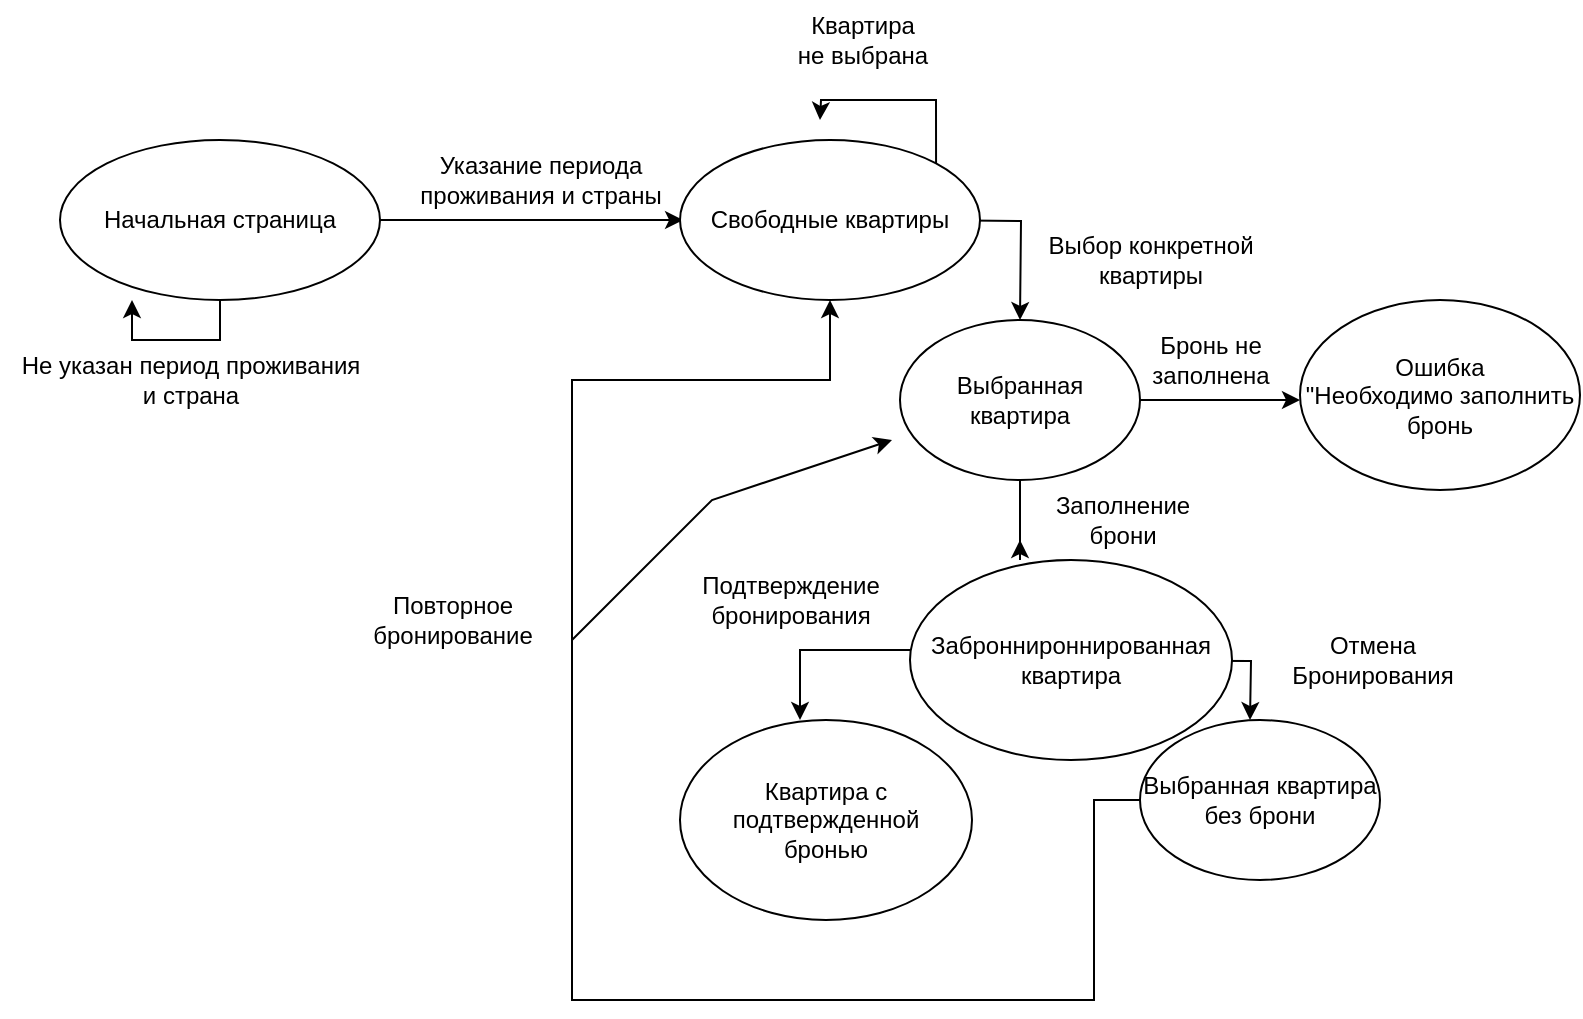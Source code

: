<mxfile version="22.1.3" type="google">
  <diagram name="Страница — 1" id="LUKLkf398-OA0ZP69Mej">
    <mxGraphModel grid="1" page="1" gridSize="10" guides="1" tooltips="1" connect="1" arrows="1" fold="1" pageScale="1" pageWidth="827" pageHeight="1169" math="0" shadow="0">
      <root>
        <mxCell id="0" />
        <mxCell id="1" parent="0" />
        <mxCell id="yAEuUVLo6Mf7fdIBmC7l-2" style="edgeStyle=orthogonalEdgeStyle;rounded=0;orthogonalLoop=1;jettySize=auto;html=1;entryX=1.011;entryY=1;entryDx=0;entryDy=0;entryPerimeter=0;" edge="1" parent="1" source="yAEuUVLo6Mf7fdIBmC7l-1" target="yAEuUVLo6Mf7fdIBmC7l-3">
          <mxGeometry relative="1" as="geometry">
            <mxPoint x="394" y="30" as="targetPoint" />
            <Array as="points">
              <mxPoint x="284" y="30" />
              <mxPoint x="284" y="30" />
            </Array>
          </mxGeometry>
        </mxCell>
        <mxCell id="yAEuUVLo6Mf7fdIBmC7l-35" style="edgeStyle=orthogonalEdgeStyle;rounded=0;orthogonalLoop=1;jettySize=auto;html=1;exitX=0.5;exitY=1;exitDx=0;exitDy=0;entryX=0.225;entryY=1;entryDx=0;entryDy=0;entryPerimeter=0;" edge="1" parent="1" source="yAEuUVLo6Mf7fdIBmC7l-1" target="yAEuUVLo6Mf7fdIBmC7l-1">
          <mxGeometry relative="1" as="geometry">
            <mxPoint x="80" y="110" as="targetPoint" />
          </mxGeometry>
        </mxCell>
        <mxCell id="yAEuUVLo6Mf7fdIBmC7l-1" value="Начальная страница" style="ellipse;whiteSpace=wrap;html=1;" vertex="1" parent="1">
          <mxGeometry x="34" y="-10" width="160" height="80" as="geometry" />
        </mxCell>
        <mxCell id="yAEuUVLo6Mf7fdIBmC7l-3" value="Указание периода &lt;br&gt;проживания и страны" style="text;html=1;align=center;verticalAlign=middle;resizable=0;points=[];autosize=1;strokeColor=none;fillColor=none;" vertex="1" parent="1">
          <mxGeometry x="204" y="-10" width="140" height="40" as="geometry" />
        </mxCell>
        <mxCell id="yAEuUVLo6Mf7fdIBmC7l-6" style="edgeStyle=orthogonalEdgeStyle;rounded=0;orthogonalLoop=1;jettySize=auto;html=1;" edge="1" parent="1">
          <mxGeometry relative="1" as="geometry">
            <mxPoint x="514" y="80" as="targetPoint" />
            <mxPoint x="464" y="30" as="sourcePoint" />
          </mxGeometry>
        </mxCell>
        <mxCell id="yAEuUVLo6Mf7fdIBmC7l-33" style="edgeStyle=orthogonalEdgeStyle;rounded=0;orthogonalLoop=1;jettySize=auto;html=1;exitX=1;exitY=0;exitDx=0;exitDy=0;" edge="1" parent="1" source="yAEuUVLo6Mf7fdIBmC7l-4">
          <mxGeometry relative="1" as="geometry">
            <mxPoint x="414" y="-20" as="targetPoint" />
          </mxGeometry>
        </mxCell>
        <mxCell id="yAEuUVLo6Mf7fdIBmC7l-4" value="Свободные квартиры" style="ellipse;whiteSpace=wrap;html=1;" vertex="1" parent="1">
          <mxGeometry x="344" y="-10" width="150" height="80" as="geometry" />
        </mxCell>
        <mxCell id="yAEuUVLo6Mf7fdIBmC7l-7" value="Выбор конкретной&lt;br&gt;квартиры" style="text;html=1;align=center;verticalAlign=middle;resizable=0;points=[];autosize=1;strokeColor=none;fillColor=none;rotation=0;" vertex="1" parent="1">
          <mxGeometry x="514" y="30" width="130" height="40" as="geometry" />
        </mxCell>
        <mxCell id="yAEuUVLo6Mf7fdIBmC7l-9" style="edgeStyle=orthogonalEdgeStyle;rounded=0;orthogonalLoop=1;jettySize=auto;html=1;" edge="1" parent="1" source="yAEuUVLo6Mf7fdIBmC7l-8">
          <mxGeometry relative="1" as="geometry">
            <mxPoint x="514" y="190" as="targetPoint" />
            <Array as="points">
              <mxPoint x="514" y="200" />
              <mxPoint x="514" y="200" />
            </Array>
          </mxGeometry>
        </mxCell>
        <mxCell id="yAEuUVLo6Mf7fdIBmC7l-21" style="edgeStyle=orthogonalEdgeStyle;rounded=0;orthogonalLoop=1;jettySize=auto;html=1;" edge="1" parent="1" source="yAEuUVLo6Mf7fdIBmC7l-8">
          <mxGeometry relative="1" as="geometry">
            <mxPoint x="654" y="120" as="targetPoint" />
          </mxGeometry>
        </mxCell>
        <mxCell id="yAEuUVLo6Mf7fdIBmC7l-8" value="Выбранная&lt;br&gt;квартира" style="ellipse;whiteSpace=wrap;html=1;" vertex="1" parent="1">
          <mxGeometry x="454" y="80" width="120" height="80" as="geometry" />
        </mxCell>
        <mxCell id="yAEuUVLo6Mf7fdIBmC7l-14" style="edgeStyle=orthogonalEdgeStyle;rounded=0;orthogonalLoop=1;jettySize=auto;html=1;" edge="1" parent="1" source="yAEuUVLo6Mf7fdIBmC7l-10">
          <mxGeometry relative="1" as="geometry">
            <mxPoint x="404" y="280" as="targetPoint" />
            <Array as="points">
              <mxPoint x="404" y="245" />
              <mxPoint x="404" y="271" />
            </Array>
          </mxGeometry>
        </mxCell>
        <mxCell id="yAEuUVLo6Mf7fdIBmC7l-15" style="edgeStyle=orthogonalEdgeStyle;rounded=0;orthogonalLoop=1;jettySize=auto;html=1;" edge="1" parent="1">
          <mxGeometry relative="1" as="geometry">
            <mxPoint x="629" y="280" as="targetPoint" />
            <mxPoint x="484" y="250" as="sourcePoint" />
          </mxGeometry>
        </mxCell>
        <mxCell id="yAEuUVLo6Mf7fdIBmC7l-10" value="Заброннироннированная&lt;br&gt;квартира" style="ellipse;whiteSpace=wrap;html=1;" vertex="1" parent="1">
          <mxGeometry x="459" y="200" width="161" height="100" as="geometry" />
        </mxCell>
        <mxCell id="yAEuUVLo6Mf7fdIBmC7l-11" value="Заполнение&lt;br style=&quot;border-color: var(--border-color);&quot;&gt;&lt;span style=&quot;&quot;&gt;брони&lt;/span&gt;" style="text;html=1;align=center;verticalAlign=middle;resizable=0;points=[];autosize=1;strokeColor=none;fillColor=none;" vertex="1" parent="1">
          <mxGeometry x="520" y="160" width="90" height="40" as="geometry" />
        </mxCell>
        <mxCell id="yAEuUVLo6Mf7fdIBmC7l-16" value="Подтверждение &lt;br&gt;бронирования" style="text;html=1;align=center;verticalAlign=middle;resizable=0;points=[];autosize=1;strokeColor=none;fillColor=none;" vertex="1" parent="1">
          <mxGeometry x="344" y="200" width="110" height="40" as="geometry" />
        </mxCell>
        <mxCell id="yAEuUVLo6Mf7fdIBmC7l-17" value="Отмена&lt;br&gt;Бронирования" style="text;html=1;align=center;verticalAlign=middle;resizable=0;points=[];autosize=1;strokeColor=none;fillColor=none;" vertex="1" parent="1">
          <mxGeometry x="640" y="230" width="100" height="40" as="geometry" />
        </mxCell>
        <mxCell id="yAEuUVLo6Mf7fdIBmC7l-19" value="Квартира с подтвержденной&lt;br&gt;бронью" style="ellipse;whiteSpace=wrap;html=1;" vertex="1" parent="1">
          <mxGeometry x="344" y="280" width="146" height="100" as="geometry" />
        </mxCell>
        <mxCell id="yAEuUVLo6Mf7fdIBmC7l-47" style="edgeStyle=orthogonalEdgeStyle;rounded=0;orthogonalLoop=1;jettySize=auto;html=1;" edge="1" parent="1" source="yAEuUVLo6Mf7fdIBmC7l-20" target="yAEuUVLo6Mf7fdIBmC7l-4">
          <mxGeometry relative="1" as="geometry">
            <mxPoint x="320" y="110" as="targetPoint" />
            <Array as="points">
              <mxPoint x="551" y="320" />
              <mxPoint x="551" y="420" />
              <mxPoint x="290" y="420" />
              <mxPoint x="290" y="110" />
              <mxPoint x="419" y="110" />
            </Array>
          </mxGeometry>
        </mxCell>
        <mxCell id="yAEuUVLo6Mf7fdIBmC7l-20" value="Выбранная квартира&lt;br&gt;без брони" style="ellipse;whiteSpace=wrap;html=1;" vertex="1" parent="1">
          <mxGeometry x="574" y="280" width="120" height="80" as="geometry" />
        </mxCell>
        <mxCell id="yAEuUVLo6Mf7fdIBmC7l-22" value="Бронь не&lt;br&gt;заполнена" style="text;html=1;align=center;verticalAlign=middle;resizable=0;points=[];autosize=1;strokeColor=none;fillColor=none;" vertex="1" parent="1">
          <mxGeometry x="569" y="80" width="80" height="40" as="geometry" />
        </mxCell>
        <mxCell id="yAEuUVLo6Mf7fdIBmC7l-23" value="Ошибка&lt;br&gt;&quot;Необходимо заполнить&lt;br&gt;бронь" style="ellipse;whiteSpace=wrap;html=1;" vertex="1" parent="1">
          <mxGeometry x="654" y="70" width="140" height="95" as="geometry" />
        </mxCell>
        <mxCell id="yAEuUVLo6Mf7fdIBmC7l-34" value="Квартира&lt;br&gt;не выбрана" style="text;html=1;align=center;verticalAlign=middle;resizable=0;points=[];autosize=1;strokeColor=none;fillColor=none;" vertex="1" parent="1">
          <mxGeometry x="390" y="-80" width="90" height="40" as="geometry" />
        </mxCell>
        <mxCell id="yAEuUVLo6Mf7fdIBmC7l-36" value="Не указан период проживания&lt;br&gt;и страна" style="text;html=1;align=center;verticalAlign=middle;resizable=0;points=[];autosize=1;strokeColor=none;fillColor=none;" vertex="1" parent="1">
          <mxGeometry x="4" y="90" width="190" height="40" as="geometry" />
        </mxCell>
        <mxCell id="yAEuUVLo6Mf7fdIBmC7l-49" value="Повторное&lt;br&gt;бронирование" style="text;html=1;align=center;verticalAlign=middle;resizable=0;points=[];autosize=1;strokeColor=none;fillColor=none;" vertex="1" parent="1">
          <mxGeometry x="180" y="210" width="100" height="40" as="geometry" />
        </mxCell>
        <mxCell id="xD33z4gxjKPRXxHusb85-1" value="" style="endArrow=classic;html=1;rounded=0;" edge="1" parent="1">
          <mxGeometry width="50" height="50" relative="1" as="geometry">
            <mxPoint x="290" y="240" as="sourcePoint" />
            <mxPoint x="450" y="140" as="targetPoint" />
            <Array as="points">
              <mxPoint x="360" y="170" />
            </Array>
          </mxGeometry>
        </mxCell>
      </root>
    </mxGraphModel>
  </diagram>
</mxfile>
